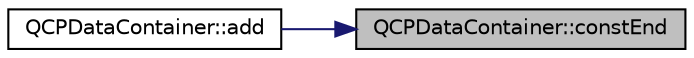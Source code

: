 digraph "QCPDataContainer::constEnd"
{
 // LATEX_PDF_SIZE
  edge [fontname="Helvetica",fontsize="10",labelfontname="Helvetica",labelfontsize="10"];
  node [fontname="Helvetica",fontsize="10",shape=record];
  rankdir="RL";
  Node1 [label="QCPDataContainer::constEnd",height=0.2,width=0.4,color="black", fillcolor="grey75", style="filled", fontcolor="black",tooltip=" "];
  Node1 -> Node2 [dir="back",color="midnightblue",fontsize="10",style="solid",fontname="Helvetica"];
  Node2 [label="QCPDataContainer::add",height=0.2,width=0.4,color="black", fillcolor="white", style="filled",URL="$classQCPDataContainer.html#a42b98bd994307ccd163a43d576f91ad9",tooltip=" "];
}
